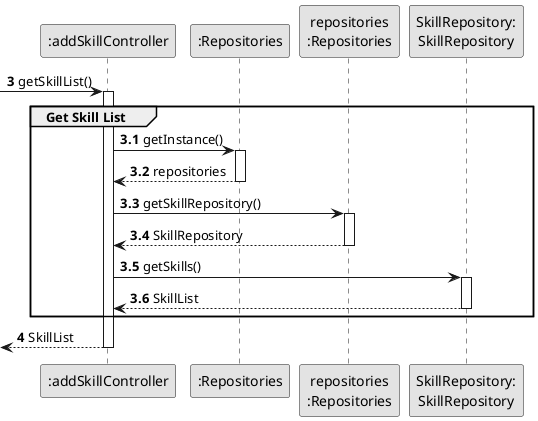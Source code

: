 @startuml
skinparam monochrome true
skinparam packageStyle rectangle
skinparam shadowing false

autonumber

'hide footbox

participant ":addSkillController" as CTRL
participant ":Repositories" as RepositorySingleton
participant "repositories\n:Repositories" as PLAT
participant "SkillRepository:\nSkillRepository" as SkillRepository

autonumber 3

 -> CTRL : getSkillList()
autonumber 3.1
activate CTRL
    group Get Skill List


            CTRL -> RepositorySingleton : getInstance()
            activate RepositorySingleton

                RepositorySingleton --> CTRL: repositories
            deactivate RepositorySingleton

            CTRL -> PLAT : getSkillRepository()
            activate PLAT

                PLAT --> CTRL: SkillRepository
            deactivate PLAT

            CTRL -> SkillRepository : getSkills()
            activate SkillRepository

                SkillRepository --> CTRL : SkillList
            deactivate SkillRepository


    end
    autonumber 4
    <-- CTRL  : SkillList
deactivate CTRL


@enduml